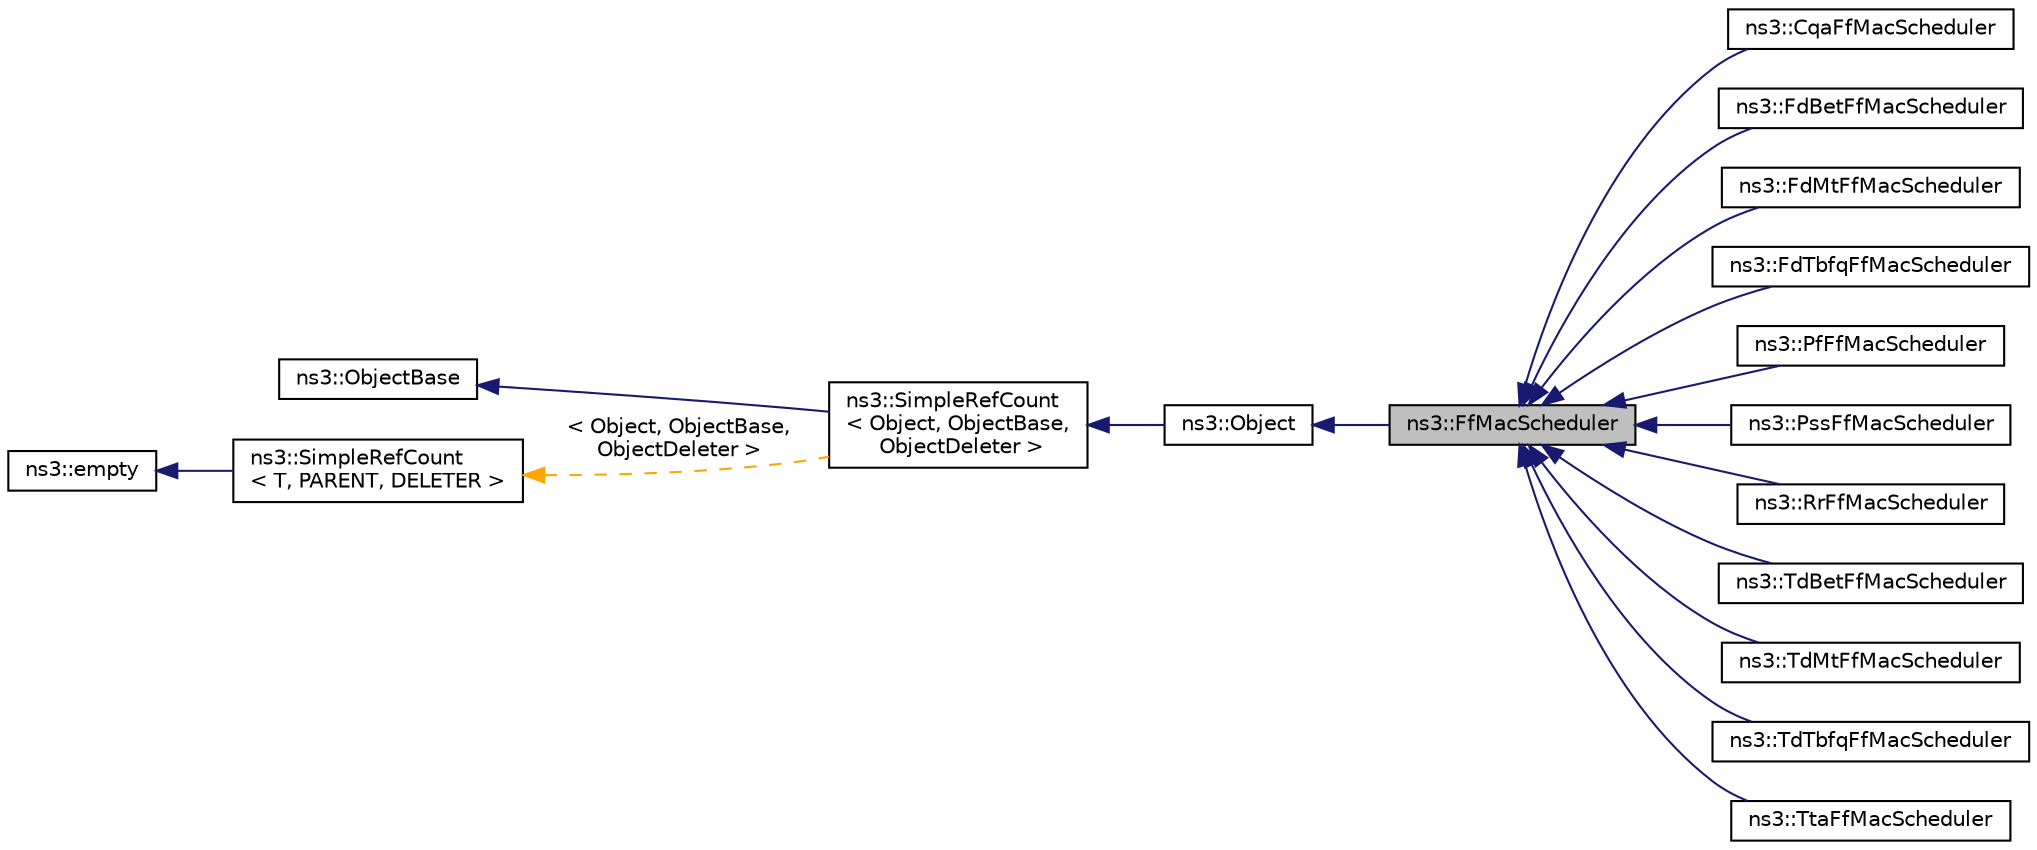 digraph "ns3::FfMacScheduler"
{
 // LATEX_PDF_SIZE
  edge [fontname="Helvetica",fontsize="10",labelfontname="Helvetica",labelfontsize="10"];
  node [fontname="Helvetica",fontsize="10",shape=record];
  rankdir="LR";
  Node1 [label="ns3::FfMacScheduler",height=0.2,width=0.4,color="black", fillcolor="grey75", style="filled", fontcolor="black",tooltip="This abstract base class identifies the interface by means of which the helper object can plug on the..."];
  Node2 -> Node1 [dir="back",color="midnightblue",fontsize="10",style="solid",fontname="Helvetica"];
  Node2 [label="ns3::Object",height=0.2,width=0.4,color="black", fillcolor="white", style="filled",URL="$classns3_1_1_object.html",tooltip="A base class which provides memory management and object aggregation."];
  Node3 -> Node2 [dir="back",color="midnightblue",fontsize="10",style="solid",fontname="Helvetica"];
  Node3 [label="ns3::SimpleRefCount\l\< Object, ObjectBase,\l ObjectDeleter \>",height=0.2,width=0.4,color="black", fillcolor="white", style="filled",URL="$classns3_1_1_simple_ref_count.html",tooltip=" "];
  Node4 -> Node3 [dir="back",color="midnightblue",fontsize="10",style="solid",fontname="Helvetica"];
  Node4 [label="ns3::ObjectBase",height=0.2,width=0.4,color="black", fillcolor="white", style="filled",URL="$classns3_1_1_object_base.html",tooltip="Anchor the ns-3 type and attribute system."];
  Node5 -> Node3 [dir="back",color="orange",fontsize="10",style="dashed",label=" \< Object, ObjectBase,\l ObjectDeleter \>" ,fontname="Helvetica"];
  Node5 [label="ns3::SimpleRefCount\l\< T, PARENT, DELETER \>",height=0.2,width=0.4,color="black", fillcolor="white", style="filled",URL="$classns3_1_1_simple_ref_count.html",tooltip="A template-based reference counting class."];
  Node6 -> Node5 [dir="back",color="midnightblue",fontsize="10",style="solid",fontname="Helvetica"];
  Node6 [label="ns3::empty",height=0.2,width=0.4,color="black", fillcolor="white", style="filled",URL="$classns3_1_1empty.html",tooltip="make Callback use a separate empty type"];
  Node1 -> Node7 [dir="back",color="midnightblue",fontsize="10",style="solid",fontname="Helvetica"];
  Node7 [label="ns3::CqaFfMacScheduler",height=0.2,width=0.4,color="black", fillcolor="white", style="filled",URL="$classns3_1_1_cqa_ff_mac_scheduler.html",tooltip="Implements the SCHED SAP and CSCHED SAP for the Channel and QoS Aware Scheduler."];
  Node1 -> Node8 [dir="back",color="midnightblue",fontsize="10",style="solid",fontname="Helvetica"];
  Node8 [label="ns3::FdBetFfMacScheduler",height=0.2,width=0.4,color="black", fillcolor="white", style="filled",URL="$classns3_1_1_fd_bet_ff_mac_scheduler.html",tooltip="Implements the SCHED SAP and CSCHED SAP for a Frequency Domain Blind Equal Throughput scheduler."];
  Node1 -> Node9 [dir="back",color="midnightblue",fontsize="10",style="solid",fontname="Helvetica"];
  Node9 [label="ns3::FdMtFfMacScheduler",height=0.2,width=0.4,color="black", fillcolor="white", style="filled",URL="$classns3_1_1_fd_mt_ff_mac_scheduler.html",tooltip="Implements the SCHED SAP and CSCHED SAP for a Frequency Domain Maximize Throughput scheduler."];
  Node1 -> Node10 [dir="back",color="midnightblue",fontsize="10",style="solid",fontname="Helvetica"];
  Node10 [label="ns3::FdTbfqFfMacScheduler",height=0.2,width=0.4,color="black", fillcolor="white", style="filled",URL="$classns3_1_1_fd_tbfq_ff_mac_scheduler.html",tooltip="Implements the SCHED SAP and CSCHED SAP for a Frequency Domain Token Bank Fair Queue scheduler."];
  Node1 -> Node11 [dir="back",color="midnightblue",fontsize="10",style="solid",fontname="Helvetica"];
  Node11 [label="ns3::PfFfMacScheduler",height=0.2,width=0.4,color="black", fillcolor="white", style="filled",URL="$classns3_1_1_pf_ff_mac_scheduler.html",tooltip="Implements the SCHED SAP and CSCHED SAP for a Proportional Fair scheduler."];
  Node1 -> Node12 [dir="back",color="midnightblue",fontsize="10",style="solid",fontname="Helvetica"];
  Node12 [label="ns3::PssFfMacScheduler",height=0.2,width=0.4,color="black", fillcolor="white", style="filled",URL="$classns3_1_1_pss_ff_mac_scheduler.html",tooltip="Implements the SCHED SAP and CSCHED SAP for a Priority Set scheduler."];
  Node1 -> Node13 [dir="back",color="midnightblue",fontsize="10",style="solid",fontname="Helvetica"];
  Node13 [label="ns3::RrFfMacScheduler",height=0.2,width=0.4,color="black", fillcolor="white", style="filled",URL="$classns3_1_1_rr_ff_mac_scheduler.html",tooltip="Implements the SCHED SAP and CSCHED SAP for a Round Robin scheduler."];
  Node1 -> Node14 [dir="back",color="midnightblue",fontsize="10",style="solid",fontname="Helvetica"];
  Node14 [label="ns3::TdBetFfMacScheduler",height=0.2,width=0.4,color="black", fillcolor="white", style="filled",URL="$classns3_1_1_td_bet_ff_mac_scheduler.html",tooltip="Implements the SCHED SAP and CSCHED SAP for a Time Domain Blind Equal Throughput scheduler."];
  Node1 -> Node15 [dir="back",color="midnightblue",fontsize="10",style="solid",fontname="Helvetica"];
  Node15 [label="ns3::TdMtFfMacScheduler",height=0.2,width=0.4,color="black", fillcolor="white", style="filled",URL="$classns3_1_1_td_mt_ff_mac_scheduler.html",tooltip="Implements the SCHED SAP and CSCHED SAP for a Time Domain Maximize Throughput scheduler."];
  Node1 -> Node16 [dir="back",color="midnightblue",fontsize="10",style="solid",fontname="Helvetica"];
  Node16 [label="ns3::TdTbfqFfMacScheduler",height=0.2,width=0.4,color="black", fillcolor="white", style="filled",URL="$classns3_1_1_td_tbfq_ff_mac_scheduler.html",tooltip="Implements the SCHED SAP and CSCHED SAP for a Time Domain Token Bank Fair Queue scheduler."];
  Node1 -> Node17 [dir="back",color="midnightblue",fontsize="10",style="solid",fontname="Helvetica"];
  Node17 [label="ns3::TtaFfMacScheduler",height=0.2,width=0.4,color="black", fillcolor="white", style="filled",URL="$classns3_1_1_tta_ff_mac_scheduler.html",tooltip="Implements the SCHED SAP and CSCHED SAP for a Throughput to Average scheduler."];
}
